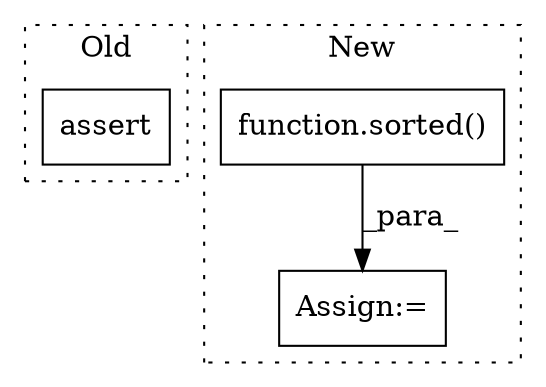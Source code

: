 digraph G {
subgraph cluster0 {
1 [label="assert" a="65" s="3014" l="7" shape="box"];
label = "Old";
style="dotted";
}
subgraph cluster1 {
2 [label="function.sorted()" a="75" s="3040,3070" l="7,1" shape="box"];
3 [label="Assign:=" a="68" s="3015" l="3" shape="box"];
label = "New";
style="dotted";
}
2 -> 3 [label="_para_"];
}